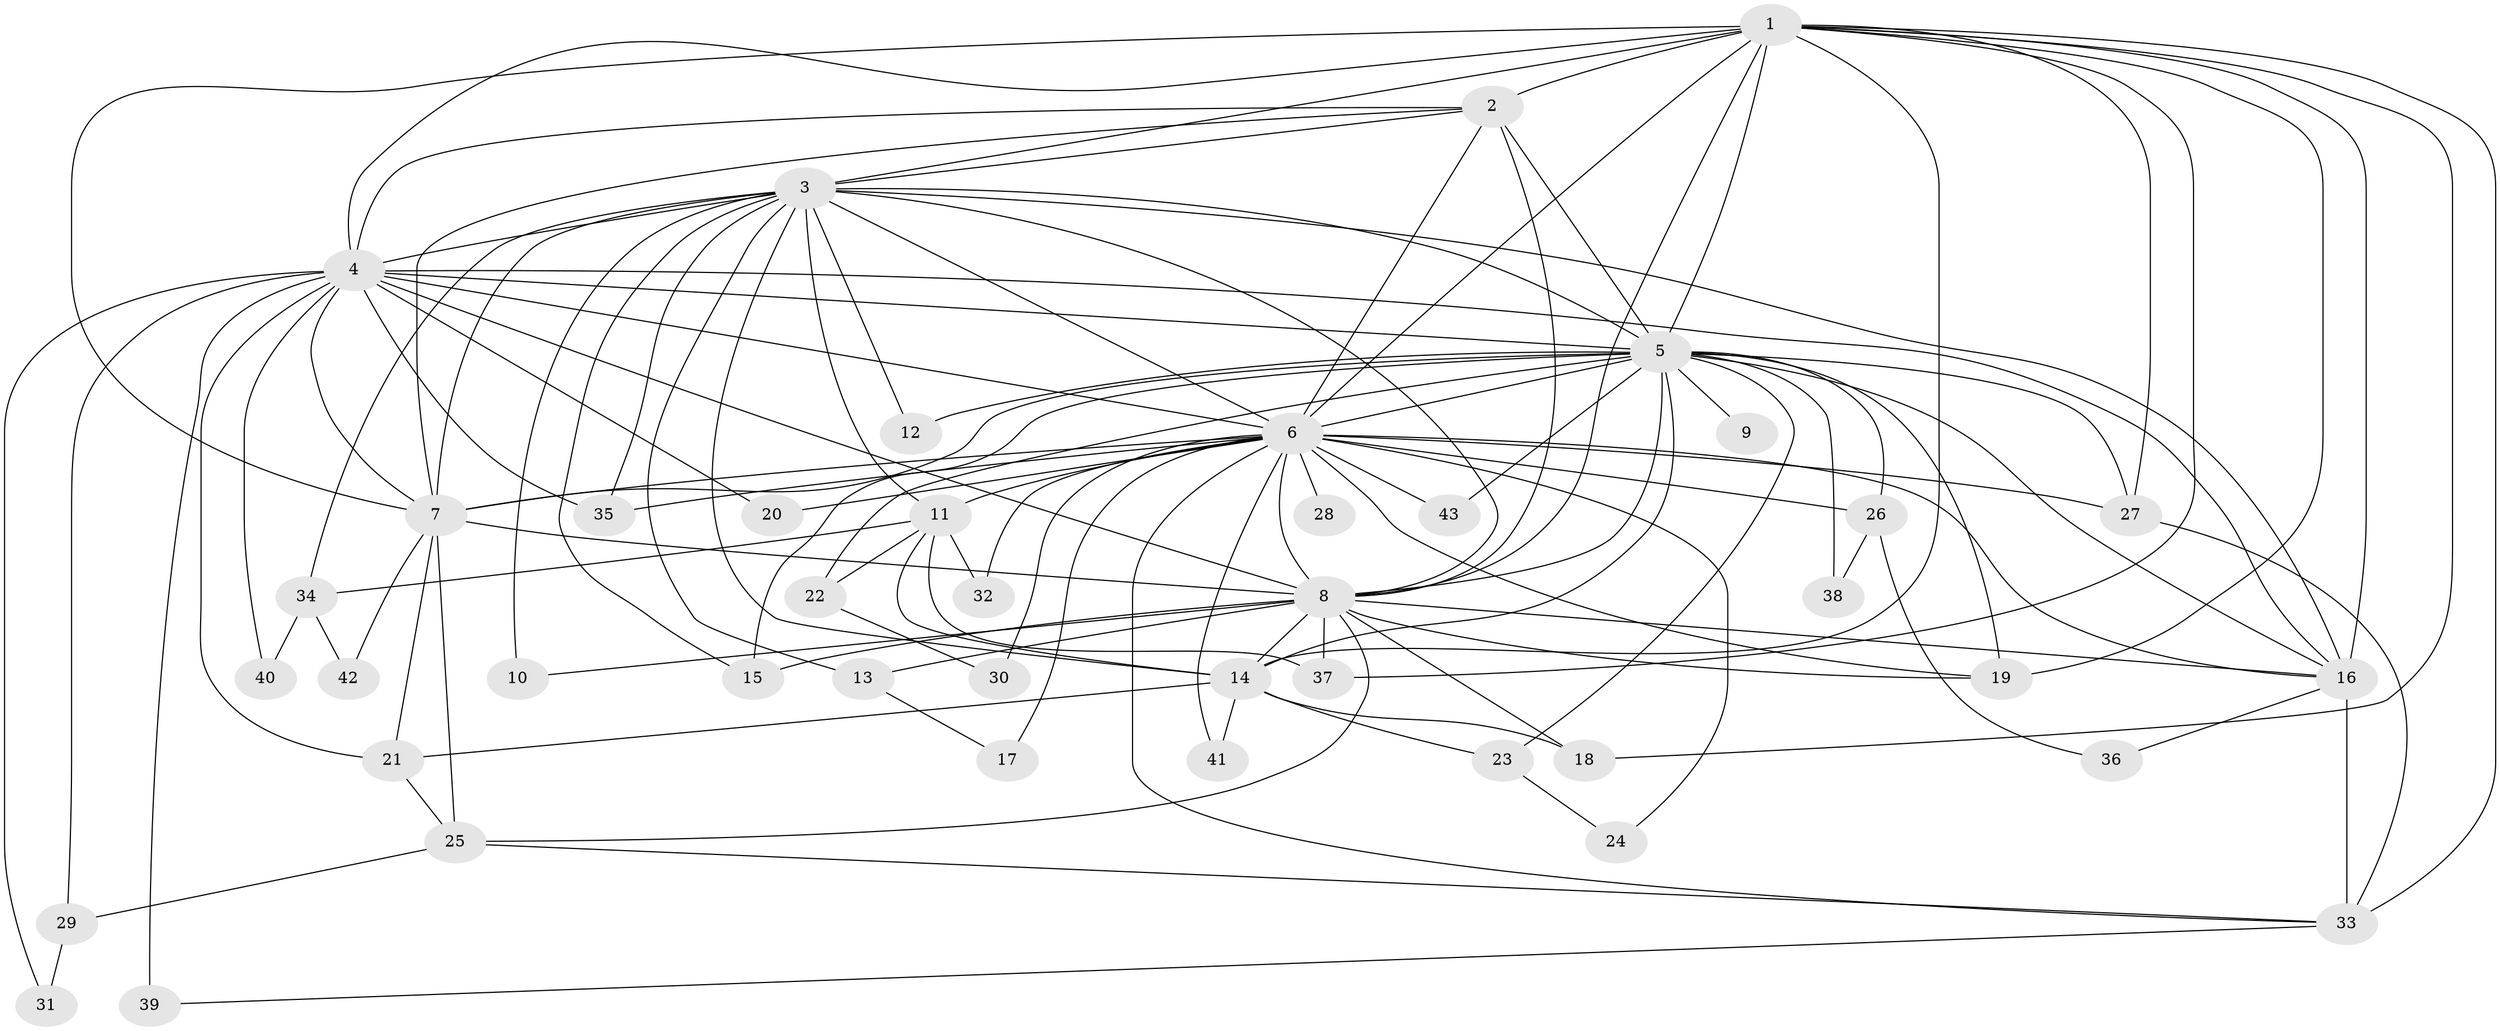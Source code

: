 // original degree distribution, {20: 0.011764705882352941, 16: 0.023529411764705882, 19: 0.023529411764705882, 13: 0.011764705882352941, 29: 0.011764705882352941, 22: 0.023529411764705882, 14: 0.011764705882352941, 3: 0.24705882352941178, 5: 0.023529411764705882, 2: 0.5294117647058824, 6: 0.03529411764705882, 4: 0.03529411764705882, 7: 0.011764705882352941}
// Generated by graph-tools (version 1.1) at 2025/49/03/04/25 22:49:19]
// undirected, 43 vertices, 115 edges
graph export_dot {
  node [color=gray90,style=filled];
  1;
  2;
  3;
  4;
  5;
  6;
  7;
  8;
  9;
  10;
  11;
  12;
  13;
  14;
  15;
  16;
  17;
  18;
  19;
  20;
  21;
  22;
  23;
  24;
  25;
  26;
  27;
  28;
  29;
  30;
  31;
  32;
  33;
  34;
  35;
  36;
  37;
  38;
  39;
  40;
  41;
  42;
  43;
  1 -- 2 [weight=7.0];
  1 -- 3 [weight=2.0];
  1 -- 4 [weight=1.0];
  1 -- 5 [weight=2.0];
  1 -- 6 [weight=2.0];
  1 -- 7 [weight=2.0];
  1 -- 8 [weight=2.0];
  1 -- 14 [weight=1.0];
  1 -- 16 [weight=10.0];
  1 -- 18 [weight=1.0];
  1 -- 19 [weight=1.0];
  1 -- 27 [weight=1.0];
  1 -- 33 [weight=1.0];
  1 -- 37 [weight=1.0];
  2 -- 3 [weight=2.0];
  2 -- 4 [weight=2.0];
  2 -- 5 [weight=2.0];
  2 -- 6 [weight=1.0];
  2 -- 7 [weight=1.0];
  2 -- 8 [weight=1.0];
  3 -- 4 [weight=3.0];
  3 -- 5 [weight=4.0];
  3 -- 6 [weight=2.0];
  3 -- 7 [weight=2.0];
  3 -- 8 [weight=3.0];
  3 -- 10 [weight=2.0];
  3 -- 11 [weight=3.0];
  3 -- 12 [weight=1.0];
  3 -- 13 [weight=2.0];
  3 -- 14 [weight=1.0];
  3 -- 15 [weight=1.0];
  3 -- 16 [weight=1.0];
  3 -- 34 [weight=1.0];
  3 -- 35 [weight=1.0];
  4 -- 5 [weight=2.0];
  4 -- 6 [weight=1.0];
  4 -- 7 [weight=1.0];
  4 -- 8 [weight=1.0];
  4 -- 16 [weight=1.0];
  4 -- 20 [weight=1.0];
  4 -- 21 [weight=1.0];
  4 -- 29 [weight=1.0];
  4 -- 31 [weight=1.0];
  4 -- 35 [weight=1.0];
  4 -- 39 [weight=1.0];
  4 -- 40 [weight=1.0];
  5 -- 6 [weight=4.0];
  5 -- 7 [weight=2.0];
  5 -- 8 [weight=2.0];
  5 -- 9 [weight=1.0];
  5 -- 12 [weight=1.0];
  5 -- 14 [weight=1.0];
  5 -- 15 [weight=2.0];
  5 -- 16 [weight=1.0];
  5 -- 19 [weight=1.0];
  5 -- 22 [weight=1.0];
  5 -- 23 [weight=1.0];
  5 -- 26 [weight=1.0];
  5 -- 27 [weight=1.0];
  5 -- 38 [weight=1.0];
  5 -- 43 [weight=1.0];
  6 -- 7 [weight=1.0];
  6 -- 8 [weight=1.0];
  6 -- 11 [weight=2.0];
  6 -- 16 [weight=1.0];
  6 -- 17 [weight=1.0];
  6 -- 19 [weight=1.0];
  6 -- 20 [weight=1.0];
  6 -- 24 [weight=1.0];
  6 -- 26 [weight=1.0];
  6 -- 27 [weight=1.0];
  6 -- 28 [weight=1.0];
  6 -- 30 [weight=1.0];
  6 -- 32 [weight=1.0];
  6 -- 33 [weight=1.0];
  6 -- 35 [weight=1.0];
  6 -- 41 [weight=1.0];
  6 -- 43 [weight=1.0];
  7 -- 8 [weight=2.0];
  7 -- 21 [weight=1.0];
  7 -- 25 [weight=1.0];
  7 -- 42 [weight=1.0];
  8 -- 10 [weight=1.0];
  8 -- 13 [weight=1.0];
  8 -- 14 [weight=1.0];
  8 -- 15 [weight=1.0];
  8 -- 16 [weight=1.0];
  8 -- 18 [weight=1.0];
  8 -- 19 [weight=1.0];
  8 -- 25 [weight=1.0];
  8 -- 37 [weight=2.0];
  11 -- 14 [weight=1.0];
  11 -- 22 [weight=1.0];
  11 -- 32 [weight=1.0];
  11 -- 34 [weight=1.0];
  11 -- 37 [weight=1.0];
  13 -- 17 [weight=1.0];
  14 -- 18 [weight=1.0];
  14 -- 21 [weight=2.0];
  14 -- 23 [weight=1.0];
  14 -- 41 [weight=1.0];
  16 -- 33 [weight=2.0];
  16 -- 36 [weight=1.0];
  21 -- 25 [weight=1.0];
  22 -- 30 [weight=1.0];
  23 -- 24 [weight=1.0];
  25 -- 29 [weight=1.0];
  25 -- 33 [weight=1.0];
  26 -- 36 [weight=1.0];
  26 -- 38 [weight=1.0];
  27 -- 33 [weight=1.0];
  29 -- 31 [weight=1.0];
  33 -- 39 [weight=1.0];
  34 -- 40 [weight=1.0];
  34 -- 42 [weight=1.0];
}
